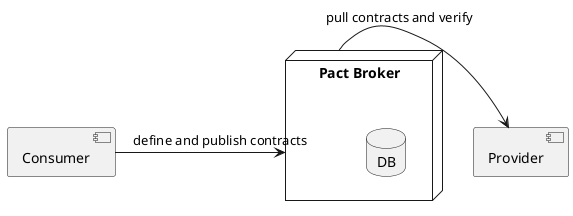 @startuml

[Consumer] as consumer
[Provider] as provider
node "Pact Broker" as broker {
  database DB
}
consumer -right--> broker: define and publish contracts
broker -right--> provider: pull contracts and verify
@enduml
